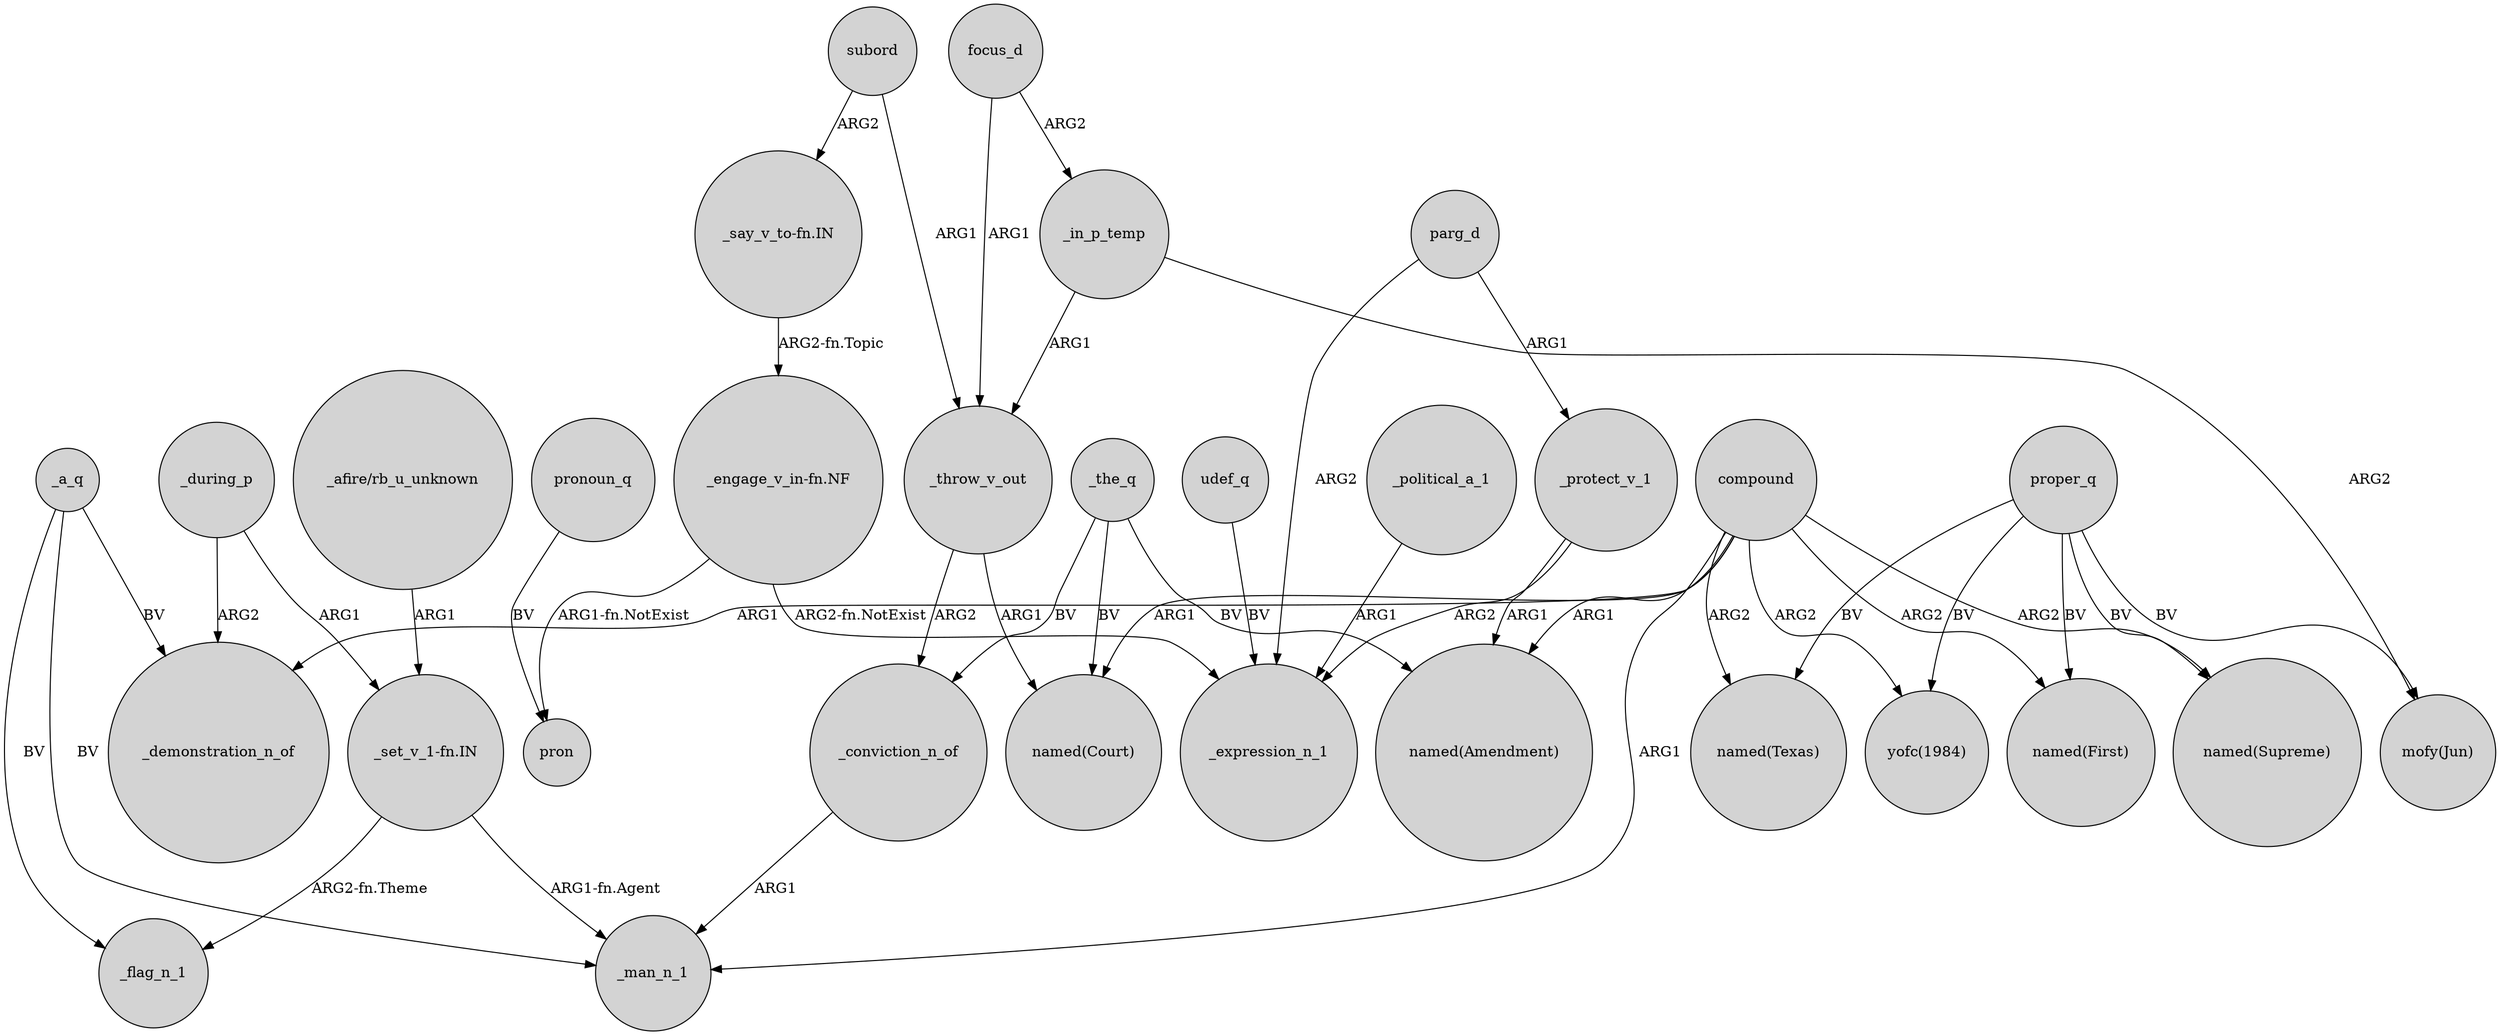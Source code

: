 digraph {
	node [shape=circle style=filled]
	subord -> _throw_v_out [label=ARG1]
	_protect_v_1 -> _expression_n_1 [label=ARG2]
	_political_a_1 -> _expression_n_1 [label=ARG1]
	focus_d -> _in_p_temp [label=ARG2]
	parg_d -> _protect_v_1 [label=ARG1]
	compound -> _man_n_1 [label=ARG1]
	compound -> "named(Amendment)" [label=ARG1]
	focus_d -> _throw_v_out [label=ARG1]
	_in_p_temp -> _throw_v_out [label=ARG1]
	parg_d -> _expression_n_1 [label=ARG2]
	"_engage_v_in-fn.NF" -> pron [label="ARG1-fn.NotExist"]
	_protect_v_1 -> "named(Amendment)" [label=ARG1]
	proper_q -> "named(First)" [label=BV]
	proper_q -> "mofy(Jun)" [label=BV]
	"_afire/rb_u_unknown" -> "_set_v_1-fn.IN" [label=ARG1]
	compound -> "named(First)" [label=ARG2]
	_the_q -> "named(Court)" [label=BV]
	proper_q -> "yofc(1984)" [label=BV]
	compound -> "yofc(1984)" [label=ARG2]
	"_engage_v_in-fn.NF" -> _expression_n_1 [label="ARG2-fn.NotExist"]
	_throw_v_out -> _conviction_n_of [label=ARG2]
	proper_q -> "named(Texas)" [label=BV]
	pronoun_q -> pron [label=BV]
	_during_p -> _demonstration_n_of [label=ARG2]
	subord -> "_say_v_to-fn.IN" [label=ARG2]
	_during_p -> "_set_v_1-fn.IN" [label=ARG1]
	compound -> "named(Supreme)" [label=ARG2]
	_a_q -> _man_n_1 [label=BV]
	proper_q -> "named(Supreme)" [label=BV]
	_the_q -> "named(Amendment)" [label=BV]
	_a_q -> _flag_n_1 [label=BV]
	udef_q -> _expression_n_1 [label=BV]
	_in_p_temp -> "mofy(Jun)" [label=ARG2]
	"_set_v_1-fn.IN" -> _flag_n_1 [label="ARG2-fn.Theme"]
	compound -> "named(Texas)" [label=ARG2]
	_conviction_n_of -> _man_n_1 [label=ARG1]
	_throw_v_out -> "named(Court)" [label=ARG1]
	"_set_v_1-fn.IN" -> _man_n_1 [label="ARG1-fn.Agent"]
	_a_q -> _demonstration_n_of [label=BV]
	"_say_v_to-fn.IN" -> "_engage_v_in-fn.NF" [label="ARG2-fn.Topic"]
	compound -> "named(Court)" [label=ARG1]
	_the_q -> _conviction_n_of [label=BV]
	compound -> _demonstration_n_of [label=ARG1]
}
